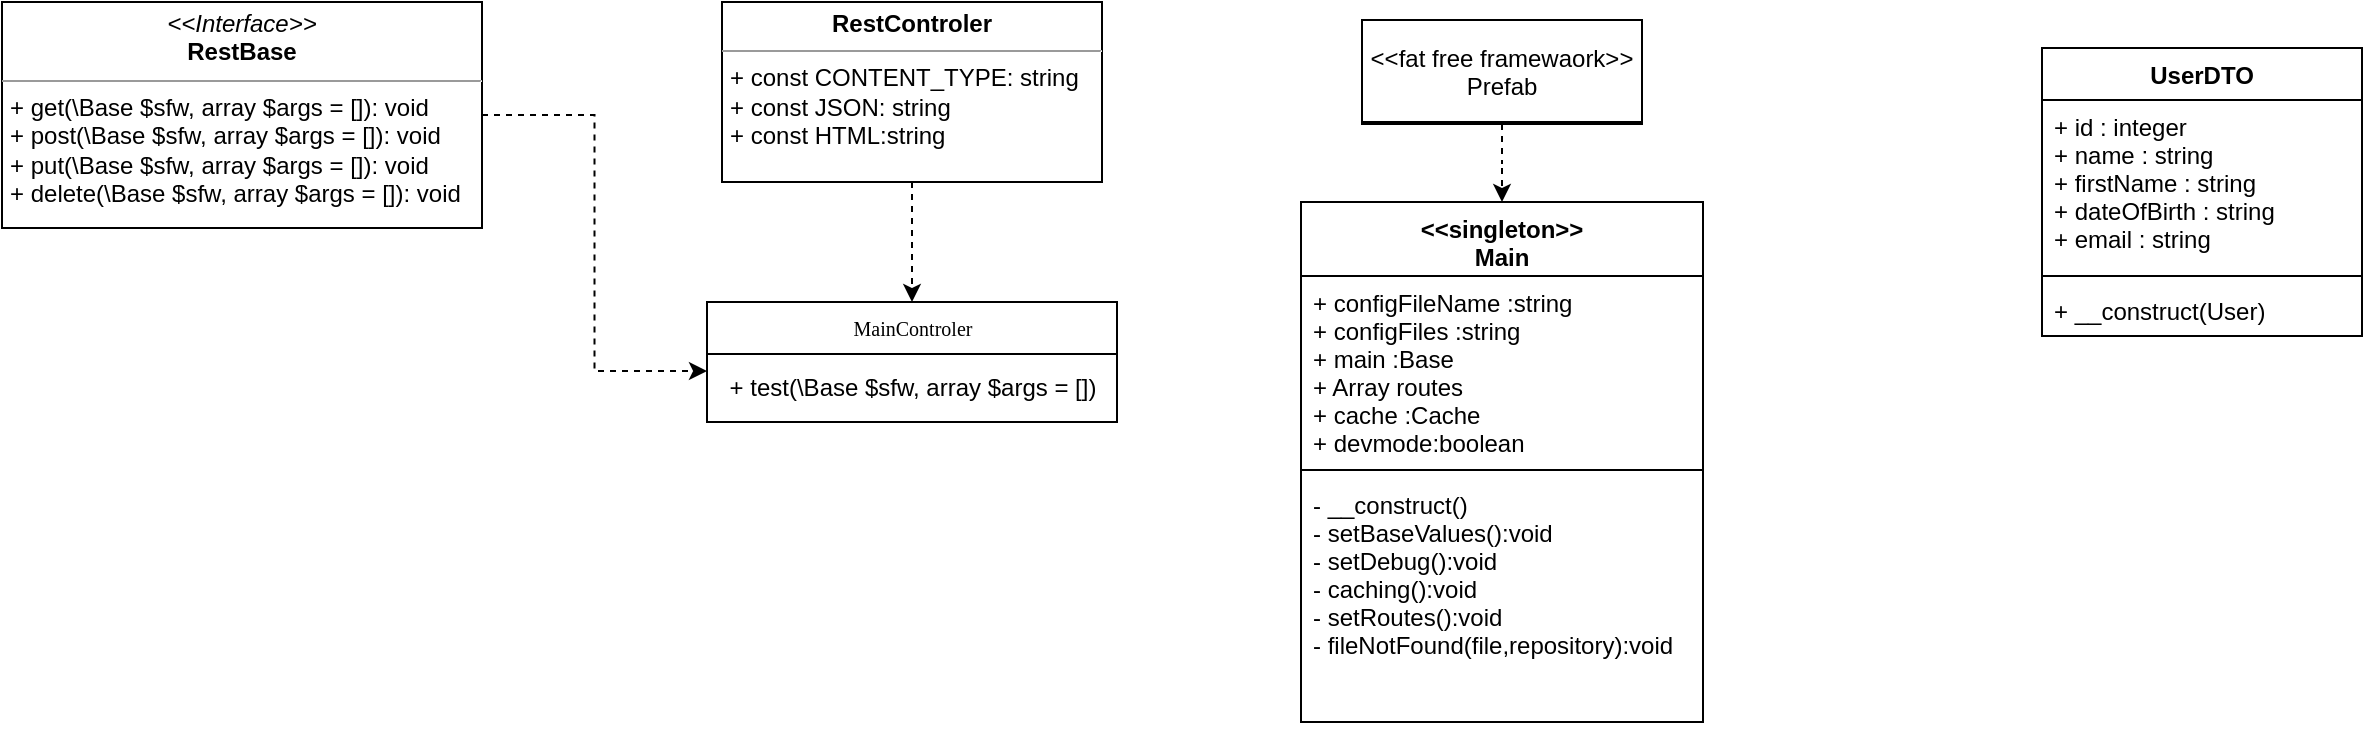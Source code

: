 <mxfile version="20.2.8" type="device"><diagram name="Page-1" id="c4acf3e9-155e-7222-9cf6-157b1a14988f"><mxGraphModel dx="288" dy="496" grid="1" gridSize="10" guides="1" tooltips="1" connect="1" arrows="1" fold="1" page="1" pageScale="1" pageWidth="850" pageHeight="1100" background="none" math="0" shadow="0"><root><mxCell id="0"/><mxCell id="1" parent="0"/><mxCell id="17acba5748e5396b-20" value="MainControler" style="swimlane;html=1;fontStyle=0;childLayout=stackLayout;horizontal=1;startSize=26;fillColor=none;horizontalStack=0;resizeParent=1;resizeLast=0;collapsible=1;marginBottom=0;swimlaneFillColor=#ffffff;rounded=0;shadow=0;comic=0;labelBackgroundColor=none;strokeWidth=1;fontFamily=Verdana;fontSize=10;align=center;" parent="1" vertex="1"><mxGeometry x="372.5" y="170" width="205" height="60" as="geometry"/></mxCell><mxCell id="vfvBusVQimRgnF-LKOYI-12" value="+ test(\Base $sfw, array $args = [])" style="html=1;" vertex="1" parent="17acba5748e5396b-20"><mxGeometry y="26" width="205" height="34" as="geometry"/></mxCell><mxCell id="vfvBusVQimRgnF-LKOYI-18" style="edgeStyle=orthogonalEdgeStyle;rounded=0;orthogonalLoop=1;jettySize=auto;html=1;entryX=0;entryY=0.25;entryDx=0;entryDy=0;dashed=1;" edge="1" parent="1" source="5d2195bd80daf111-18" target="vfvBusVQimRgnF-LKOYI-12"><mxGeometry relative="1" as="geometry"/></mxCell><mxCell id="5d2195bd80daf111-18" value="&lt;p style=&quot;margin:0px;margin-top:4px;text-align:center;&quot;&gt;&lt;i&gt;&amp;lt;&amp;lt;Interface&amp;gt;&amp;gt;&lt;/i&gt;&lt;br&gt;&lt;b&gt;RestBase&lt;/b&gt;&lt;/p&gt;&lt;hr size=&quot;1&quot;&gt;&lt;p style=&quot;margin:0px;margin-left:4px;&quot;&gt;&lt;/p&gt;&lt;p style=&quot;margin:0px;margin-left:4px;&quot;&gt;+ get(\Base $sfw, array $args = []): void&lt;/p&gt;&lt;p style=&quot;margin:0px;margin-left:4px;&quot;&gt;+ post(\Base $sfw, array $args = []): void&lt;/p&gt;&lt;p style=&quot;margin:0px;margin-left:4px;&quot;&gt;+ put(\Base $sfw, array $args = []): void&lt;/p&gt;&lt;p style=&quot;margin:0px;margin-left:4px;&quot;&gt;+ delete(\Base $sfw, array $args = []): void&lt;/p&gt;" style="verticalAlign=top;align=left;overflow=fill;fontSize=12;fontFamily=Helvetica;html=1;rounded=0;shadow=0;comic=0;labelBackgroundColor=none;strokeWidth=1" parent="1" vertex="1"><mxGeometry x="20" y="20" width="240" height="113" as="geometry"/></mxCell><mxCell id="vfvBusVQimRgnF-LKOYI-1" style="edgeStyle=orthogonalEdgeStyle;rounded=0;orthogonalLoop=1;jettySize=auto;html=1;entryX=0.5;entryY=0;entryDx=0;entryDy=0;dashed=1;" edge="1" parent="1" source="5d2195bd80daf111-19" target="17acba5748e5396b-20"><mxGeometry relative="1" as="geometry"/></mxCell><mxCell id="5d2195bd80daf111-19" value="&lt;p style=&quot;margin:0px;margin-top:4px;text-align:center;&quot;&gt;&lt;b&gt;RestControler&lt;/b&gt;&lt;/p&gt;&lt;hr size=&quot;1&quot;&gt;&lt;p style=&quot;margin:0px;margin-left:4px;&quot;&gt;+ const CONTENT_TYPE: string&lt;br&gt;+ const JSON: string&lt;/p&gt;&lt;p style=&quot;margin:0px;margin-left:4px;&quot;&gt;+ const HTML:string&lt;/p&gt;" style="verticalAlign=top;align=left;overflow=fill;fontSize=12;fontFamily=Helvetica;html=1;rounded=0;shadow=0;comic=0;labelBackgroundColor=none;strokeWidth=1" parent="1" vertex="1"><mxGeometry x="380" y="20" width="190" height="90" as="geometry"/></mxCell><mxCell id="vfvBusVQimRgnF-LKOYI-8" value="&lt;&lt;singleton&gt;&gt;&#10;Main" style="swimlane;fontStyle=1;align=center;verticalAlign=top;childLayout=stackLayout;horizontal=1;startSize=37;horizontalStack=0;resizeParent=1;resizeParentMax=0;resizeLast=0;collapsible=1;marginBottom=0;" vertex="1" parent="1"><mxGeometry x="669.5" y="120" width="201" height="260" as="geometry"><mxRectangle x="660" y="33.5" width="120" height="40" as="alternateBounds"/></mxGeometry></mxCell><mxCell id="vfvBusVQimRgnF-LKOYI-9" value="+ configFileName :string&#10;+ configFiles :string&#10;+ main :Base&#10;+ Array routes&#10;+ cache :Cache&#10;+ devmode:boolean" style="text;strokeColor=none;fillColor=none;align=left;verticalAlign=top;spacingLeft=4;spacingRight=4;overflow=hidden;rotatable=0;points=[[0,0.5],[1,0.5]];portConstraint=eastwest;" vertex="1" parent="vfvBusVQimRgnF-LKOYI-8"><mxGeometry y="37" width="201" height="93" as="geometry"/></mxCell><mxCell id="vfvBusVQimRgnF-LKOYI-10" value="" style="line;strokeWidth=1;fillColor=none;align=left;verticalAlign=middle;spacingTop=-1;spacingLeft=3;spacingRight=3;rotatable=0;labelPosition=right;points=[];portConstraint=eastwest;strokeColor=inherit;" vertex="1" parent="vfvBusVQimRgnF-LKOYI-8"><mxGeometry y="130" width="201" height="8" as="geometry"/></mxCell><mxCell id="vfvBusVQimRgnF-LKOYI-11" value="- __construct()&#10;- setBaseValues():void&#10;- setDebug():void&#10;- caching():void&#10;- setRoutes():void&#10;- fileNotFound(file,repository):void" style="text;strokeColor=none;fillColor=none;align=left;verticalAlign=top;spacingLeft=4;spacingRight=4;overflow=hidden;rotatable=0;points=[[0,0.5],[1,0.5]];portConstraint=eastwest;" vertex="1" parent="vfvBusVQimRgnF-LKOYI-8"><mxGeometry y="138" width="201" height="122" as="geometry"/></mxCell><mxCell id="vfvBusVQimRgnF-LKOYI-17" style="edgeStyle=orthogonalEdgeStyle;rounded=0;orthogonalLoop=1;jettySize=auto;html=1;dashed=1;" edge="1" parent="1" source="vfvBusVQimRgnF-LKOYI-13" target="vfvBusVQimRgnF-LKOYI-8"><mxGeometry relative="1" as="geometry"/></mxCell><mxCell id="vfvBusVQimRgnF-LKOYI-13" value="&lt;&lt;fat free framewaork&gt;&gt;&#10;Prefab" style="swimlane;fontStyle=0;childLayout=stackLayout;horizontal=1;startSize=51;fillColor=none;horizontalStack=0;resizeParent=1;resizeParentMax=0;resizeLast=0;collapsible=1;marginBottom=0;" vertex="1" parent="1"><mxGeometry x="700" y="29" width="140" height="52" as="geometry"/></mxCell><mxCell id="vfvBusVQimRgnF-LKOYI-19" value="UserDTO" style="swimlane;fontStyle=1;align=center;verticalAlign=top;childLayout=stackLayout;horizontal=1;startSize=26;horizontalStack=0;resizeParent=1;resizeParentMax=0;resizeLast=0;collapsible=1;marginBottom=0;" vertex="1" parent="1"><mxGeometry x="1040" y="43" width="160" height="144" as="geometry"/></mxCell><mxCell id="vfvBusVQimRgnF-LKOYI-20" value="+ id : integer&#10;+ name : string&#10;+ firstName : string&#10;+ dateOfBirth : string&#10;+ email : string" style="text;strokeColor=none;fillColor=none;align=left;verticalAlign=top;spacingLeft=4;spacingRight=4;overflow=hidden;rotatable=0;points=[[0,0.5],[1,0.5]];portConstraint=eastwest;" vertex="1" parent="vfvBusVQimRgnF-LKOYI-19"><mxGeometry y="26" width="160" height="84" as="geometry"/></mxCell><mxCell id="vfvBusVQimRgnF-LKOYI-21" value="" style="line;strokeWidth=1;fillColor=none;align=left;verticalAlign=middle;spacingTop=-1;spacingLeft=3;spacingRight=3;rotatable=0;labelPosition=right;points=[];portConstraint=eastwest;strokeColor=inherit;" vertex="1" parent="vfvBusVQimRgnF-LKOYI-19"><mxGeometry y="110" width="160" height="8" as="geometry"/></mxCell><mxCell id="vfvBusVQimRgnF-LKOYI-22" value="+ __construct(User)" style="text;strokeColor=none;fillColor=none;align=left;verticalAlign=top;spacingLeft=4;spacingRight=4;overflow=hidden;rotatable=0;points=[[0,0.5],[1,0.5]];portConstraint=eastwest;" vertex="1" parent="vfvBusVQimRgnF-LKOYI-19"><mxGeometry y="118" width="160" height="26" as="geometry"/></mxCell></root></mxGraphModel></diagram></mxfile>